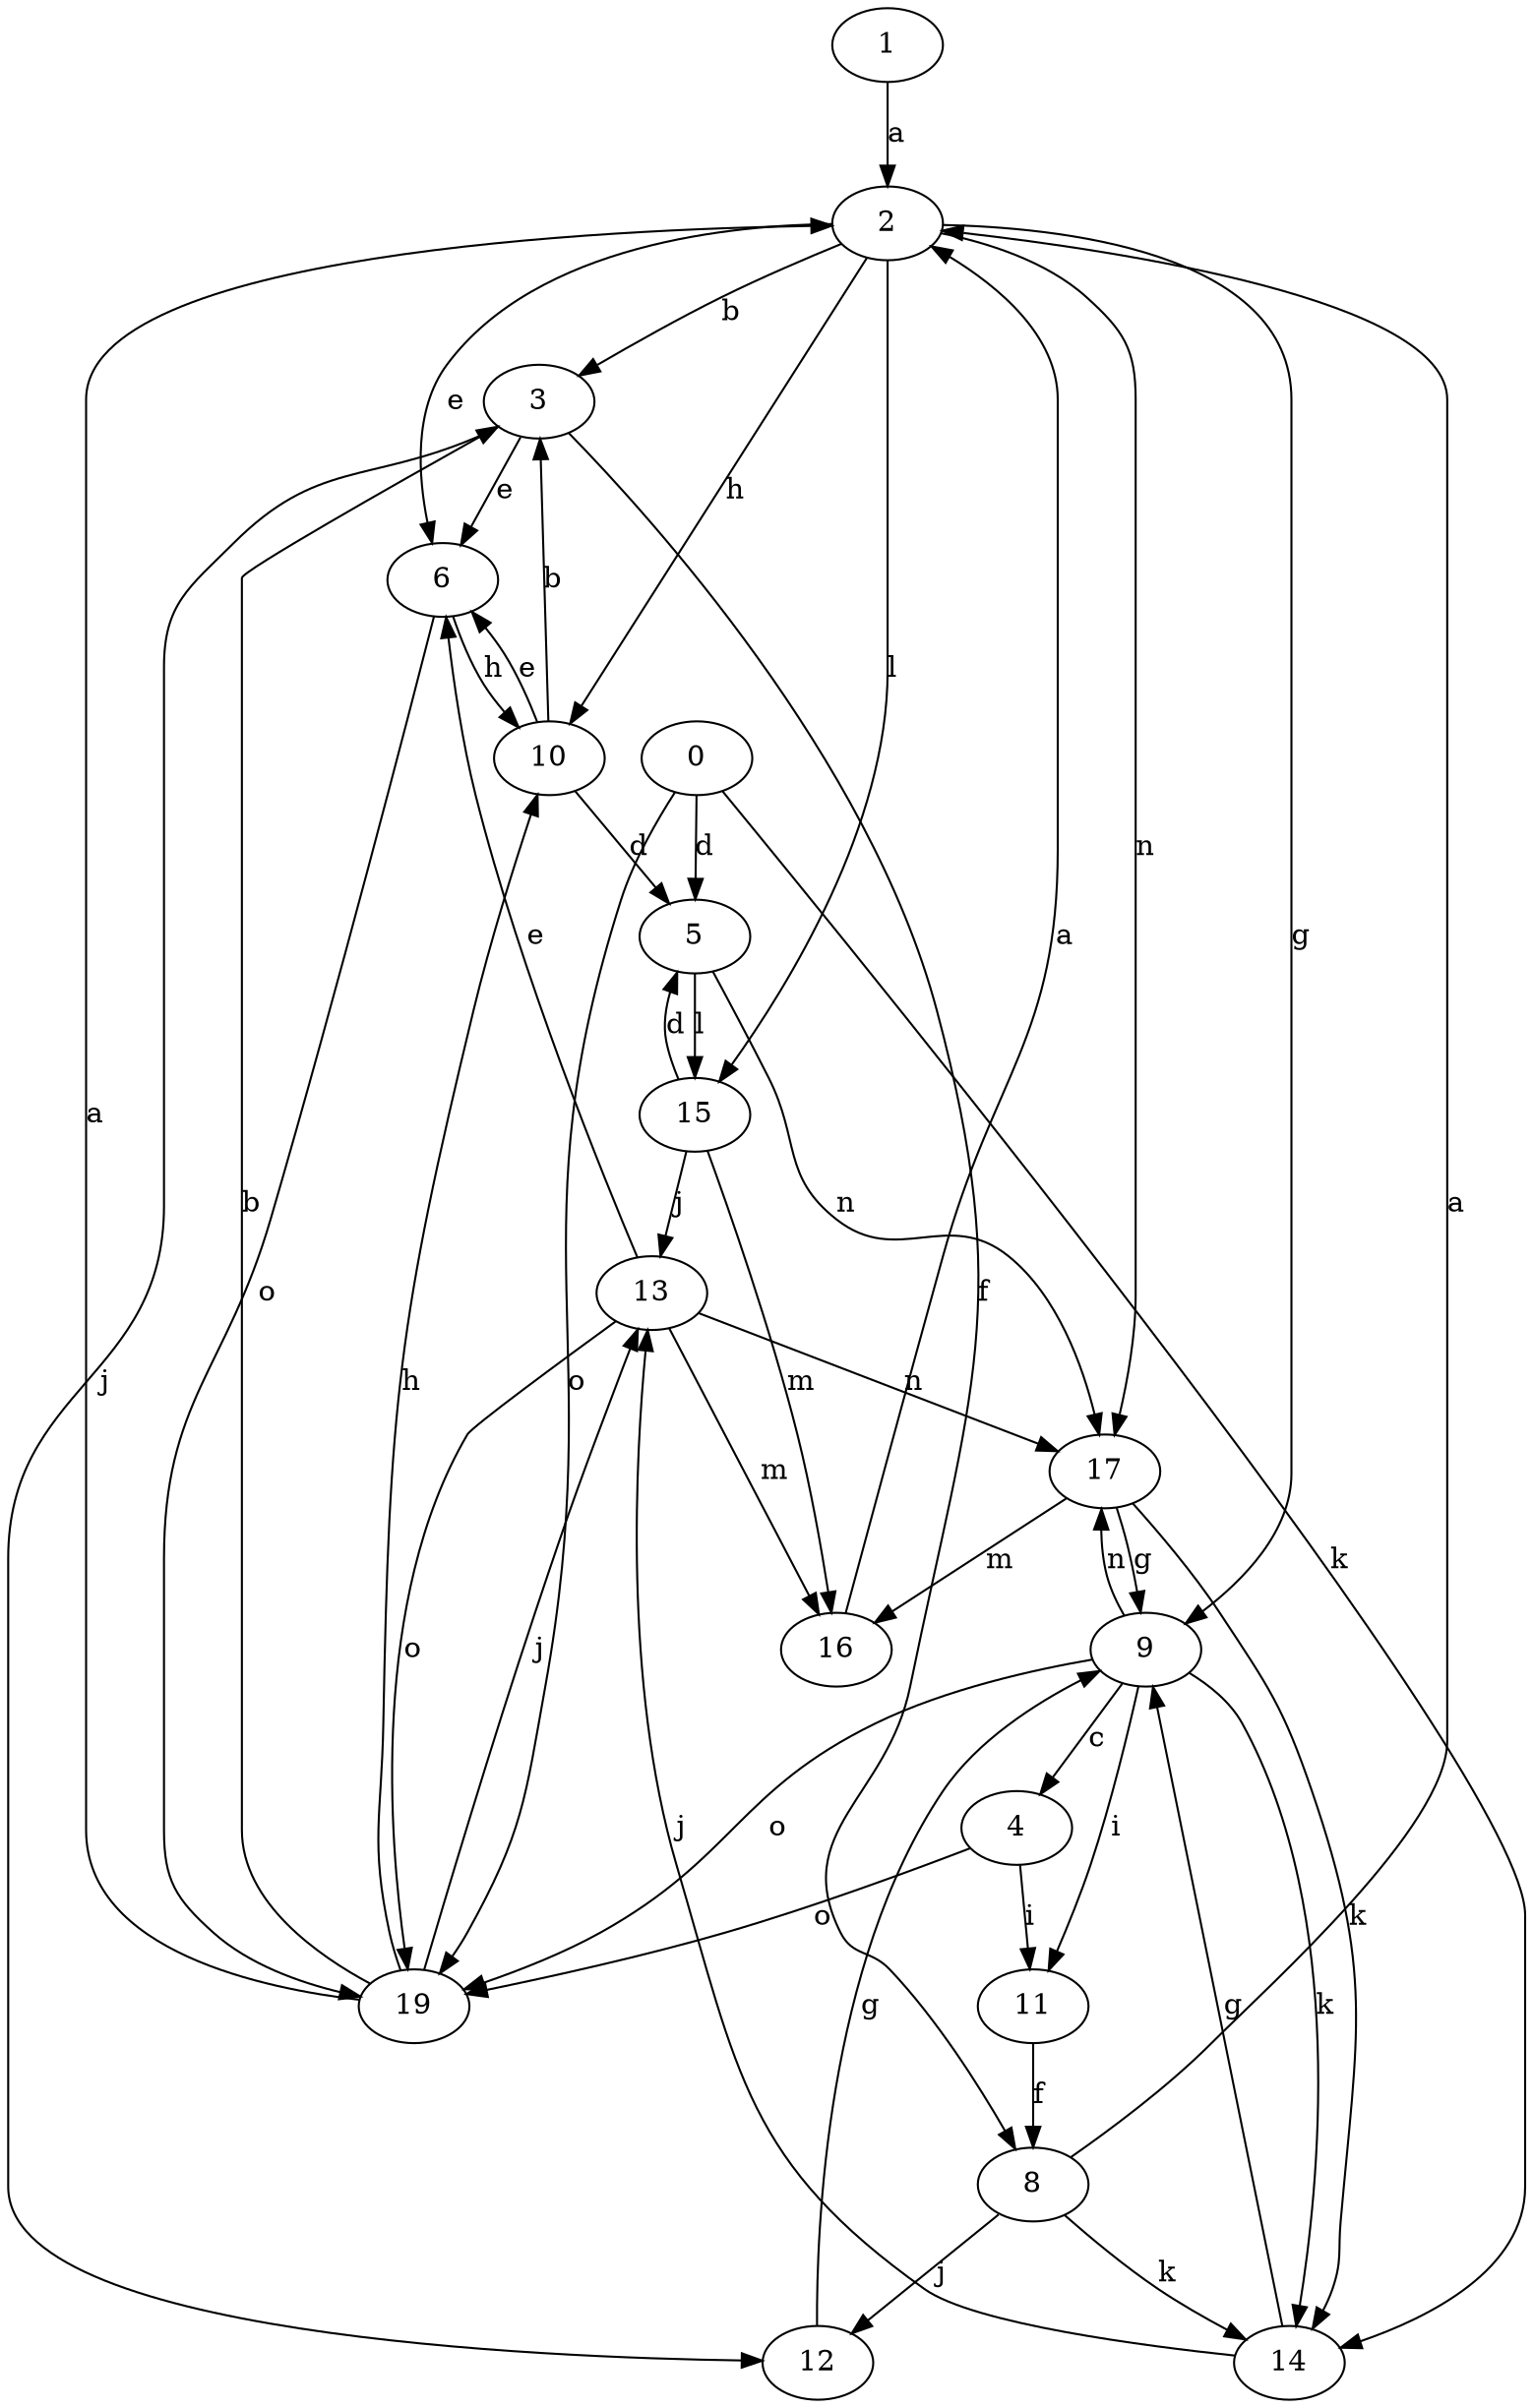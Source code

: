 strict digraph  {
1;
2;
3;
4;
5;
6;
8;
9;
10;
11;
12;
13;
14;
15;
0;
16;
17;
19;
1 -> 2  [label=a];
2 -> 3  [label=b];
2 -> 6  [label=e];
2 -> 9  [label=g];
2 -> 10  [label=h];
2 -> 15  [label=l];
2 -> 17  [label=n];
3 -> 6  [label=e];
3 -> 8  [label=f];
3 -> 12  [label=j];
4 -> 11  [label=i];
4 -> 19  [label=o];
5 -> 15  [label=l];
5 -> 17  [label=n];
6 -> 10  [label=h];
6 -> 19  [label=o];
8 -> 2  [label=a];
8 -> 12  [label=j];
8 -> 14  [label=k];
9 -> 4  [label=c];
9 -> 11  [label=i];
9 -> 14  [label=k];
9 -> 17  [label=n];
9 -> 19  [label=o];
10 -> 3  [label=b];
10 -> 5  [label=d];
10 -> 6  [label=e];
11 -> 8  [label=f];
12 -> 9  [label=g];
13 -> 6  [label=e];
13 -> 16  [label=m];
13 -> 17  [label=n];
13 -> 19  [label=o];
14 -> 9  [label=g];
14 -> 13  [label=j];
15 -> 5  [label=d];
15 -> 13  [label=j];
15 -> 16  [label=m];
0 -> 5  [label=d];
0 -> 14  [label=k];
0 -> 19  [label=o];
16 -> 2  [label=a];
17 -> 9  [label=g];
17 -> 14  [label=k];
17 -> 16  [label=m];
19 -> 2  [label=a];
19 -> 3  [label=b];
19 -> 10  [label=h];
19 -> 13  [label=j];
}
